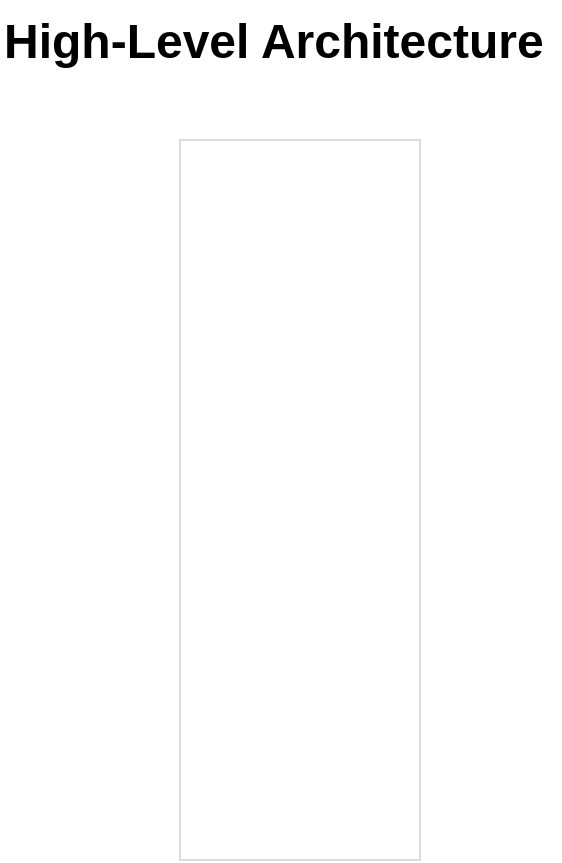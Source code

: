 <mxfile version="28.0.6">
  <diagram name="High-Level Architecture" id="DqCzK2gFu2iiCxphEKKk">
    <mxGraphModel dx="840" dy="440" grid="1" gridSize="10" guides="1" tooltips="1" connect="1" arrows="1" fold="1" page="1" pageScale="1" pageWidth="850" pageHeight="1100" background="light-dark(#FFFFFF,#FFFFFF)" math="0" shadow="0">
      <root>
        <mxCell id="0" />
        <mxCell id="1" parent="0" />
        <mxCell id="eEVgvNDnGCvfOe_NM2tU-1" value="" style="rounded=0;whiteSpace=wrap;html=1;strokeWidth=1;strokeColor=light-dark(#dddada, #ededed);" parent="1" vertex="1">
          <mxGeometry x="120" y="120" width="120" height="360" as="geometry" />
        </mxCell>
        <mxCell id="eEVgvNDnGCvfOe_NM2tU-2" value="&lt;h1 style=&quot;margin-top: 0px;&quot;&gt;High-Level Architecture&lt;/h1&gt;" style="text;html=1;whiteSpace=wrap;overflow=hidden;rounded=0;" parent="1" vertex="1">
          <mxGeometry x="30" y="50" width="280" height="40" as="geometry" />
        </mxCell>
      </root>
    </mxGraphModel>
  </diagram>
</mxfile>

